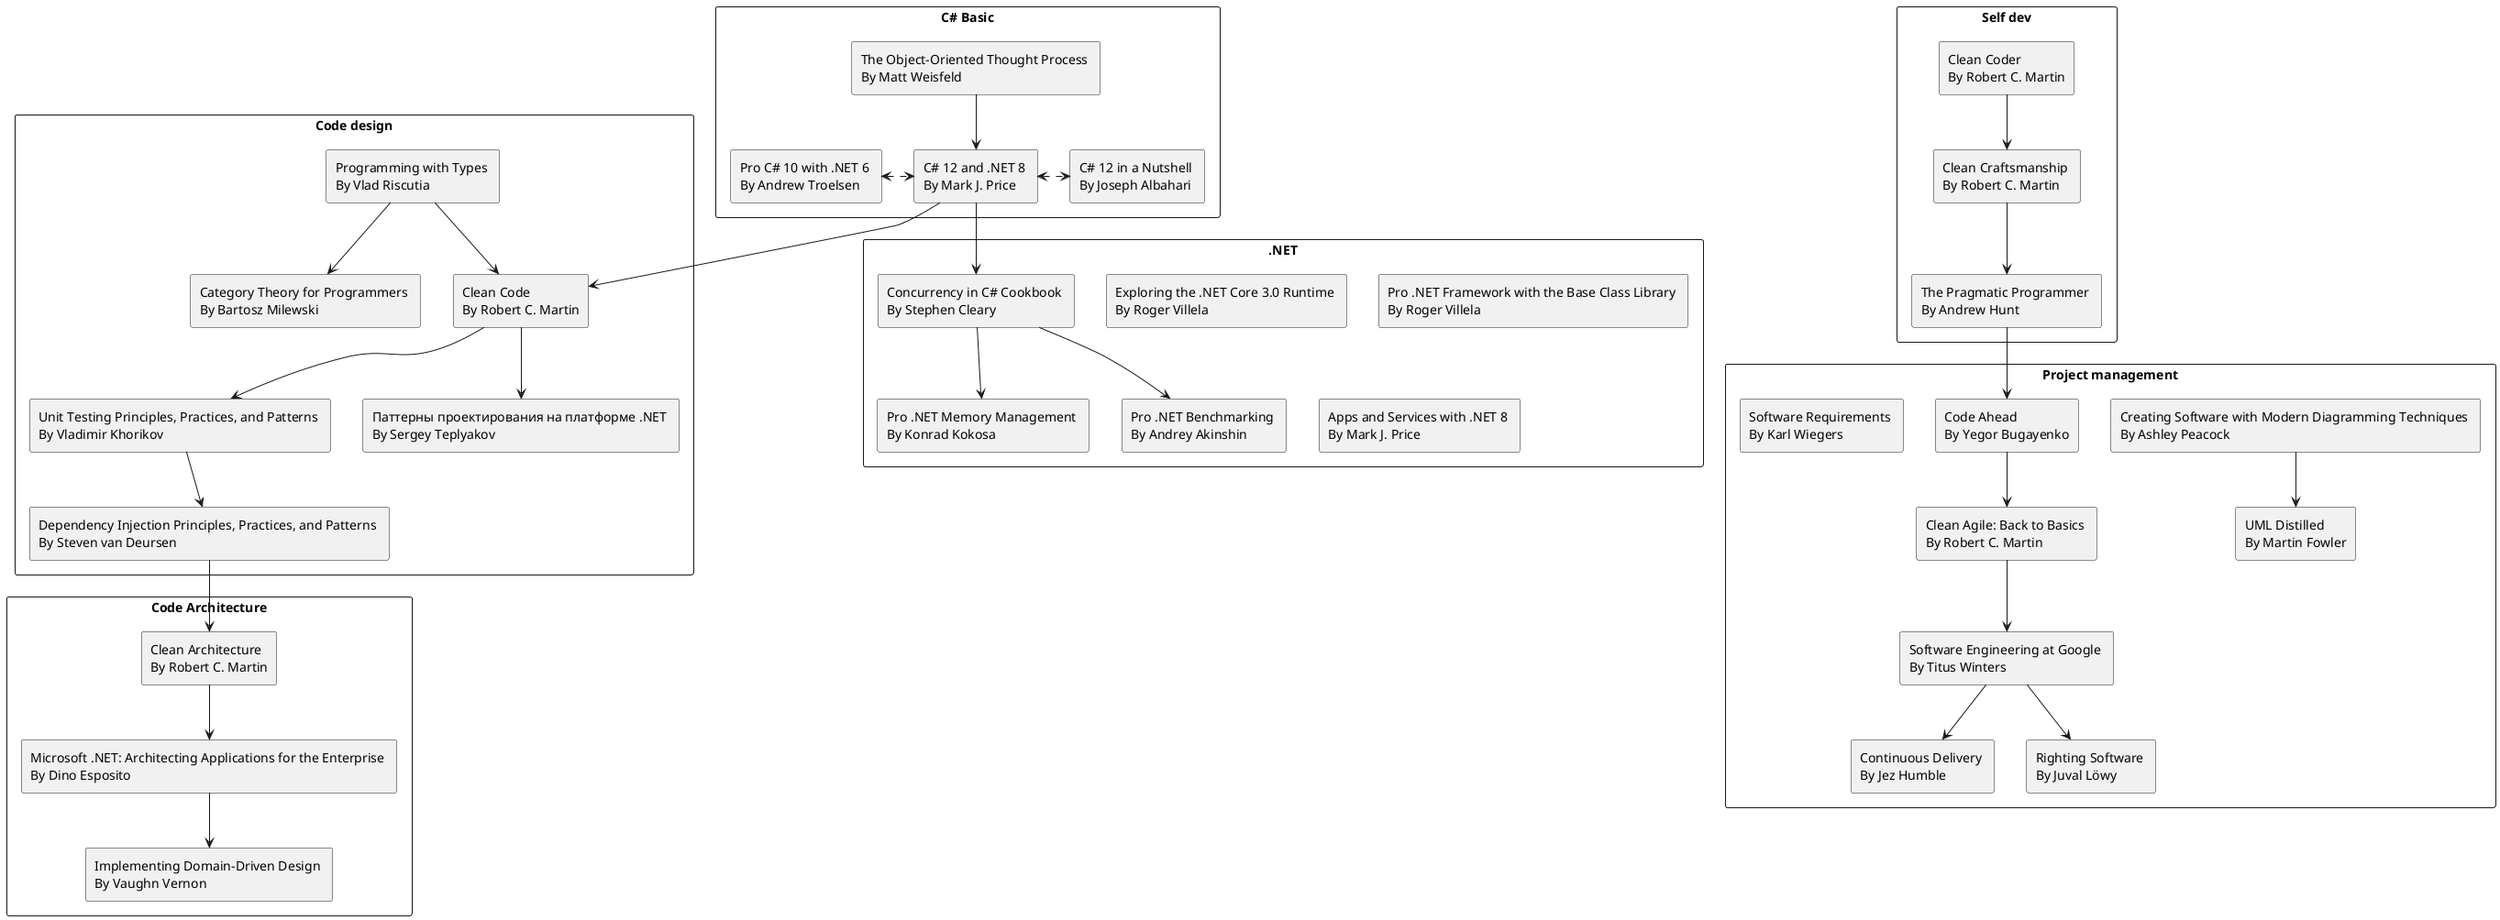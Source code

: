 @startuml Bookshelf

skinparam component {
    Style rectangle
}

component "C# Basic" as CSharp_Basic {
    component "The Object-Oriented Thought Process \nBy Matt Weisfeld" as Object_Oriented
    component "C# 12 and .NET 8 \nBy Mark J. Price" as Price
    component "Pro C# 10 with .NET 6 \nBy Andrew Troelsen" as Troelsen
    component "C# 12 in a Nutshell \nBy Joseph Albahari" as Albahari

    Object_Oriented -d-> Price
    Price <.l.> Troelsen
    Price <.r.> Albahari
}

component "Code design" as Code_design {
    component "Programming with Types \nBy Vlad Riscutia" as Programming_with_Types
    component "Clean Code \nBy Robert C. Martin" as Clean_code
    component "Unit Testing Principles, Practices, and Patterns \nBy Vladimir Khorikov" as Unit_testing
    component "Dependency Injection Principles, Practices, and Patterns \nBy Steven van Deursen" as Dependency_injection
    component "Паттерны проектирования на платформе .NET \nBy Sergey Teplyakov" as Patterns
    component "Category Theory for Programmers \nBy Bartosz Milewski" as Category_Theory

    Programming_with_Types --> Clean_code
    Clean_code --> Unit_testing
    Unit_testing --> Dependency_injection
    Clean_code --> Patterns
    Programming_with_Types --> Category_Theory
}

component "Code Architecture" as Code_Achitecture {
    component "Clean Architecture \nBy Robert C. Martin" as Clean_Architecture
    component "Microsoft .NET: Architecting Applications for the Enterprise \nBy Dino Esposito" as Microsoft_NET
    component "Implementing Domain-Driven Design \nBy Vaughn Vernon" as DDD

    Clean_Architecture --> Microsoft_NET
    Microsoft_NET --> DDD
}

component ".NET" as NET_Internals {
    component "Concurrency in C# Cookbook \nBy Stephen Cleary" as Cleary
    component "Pro .NET Memory Management \nBy Konrad Kokosa" as Memory_Management
    component "Pro .NET Benchmarking \nBy Andrey Akinshin" as Benchmarking
    component "Exploring the .NET Core 3.0 Runtime \nBy Roger Villela"
    component "Pro .NET Framework with the Base Class Library \nBy Roger Villela"
    component "Apps and Services with .NET 8 \nBy Mark J. Price"

    Cleary --> Benchmarking
    Cleary --> Memory_Management
}

component "Self dev" as Soft_skills {
    component "Clean Coder \nBy Robert C. Martin" as Clean_Coder
    component "Clean Craftsmanship \nBy Robert C. Martin" as Clean_Craftsmanship
    component "The Pragmatic Programmer \nBy Andrew Hunt" as Pragmatic_Programmer

    Clean_Coder --> Clean_Craftsmanship
    Clean_Craftsmanship --> Pragmatic_Programmer
}

component "Project management" as Project_management {
    component "Creating Software with Modern Diagramming Techniques \nBy Ashley Peacock" as Diagrams
    component "UML Distilled \nBy Martin Fowler" as UML

    component "Code Ahead \nBy Yegor Bugayenko" as Code_Ahead
    component "Clean Agile: Back to Basics \nBy Robert C. Martin" as Clean_Agile
    component "Software Engineering at Google \nBy Titus Winters" as Software_Engineering_at_Google
    component "Continuous Delivery \nBy Jez Humble" as Continuous_Delivery
    component "Righting Software \nBy Juval Löwy" as Righting_Software
    component "Software Requirements \nBy Karl Wiegers" as Software_Requirements

    Diagrams --> UML
    Code_Ahead --> Clean_Agile
    Clean_Agile --> Software_Engineering_at_Google
    Software_Engineering_at_Google --> Continuous_Delivery
    Software_Engineering_at_Google --> Righting_Software
}

Price --> Clean_code
Dependency_injection --> Clean_Architecture
Price --> Cleary
Pragmatic_Programmer --> Code_Ahead

@enduml
